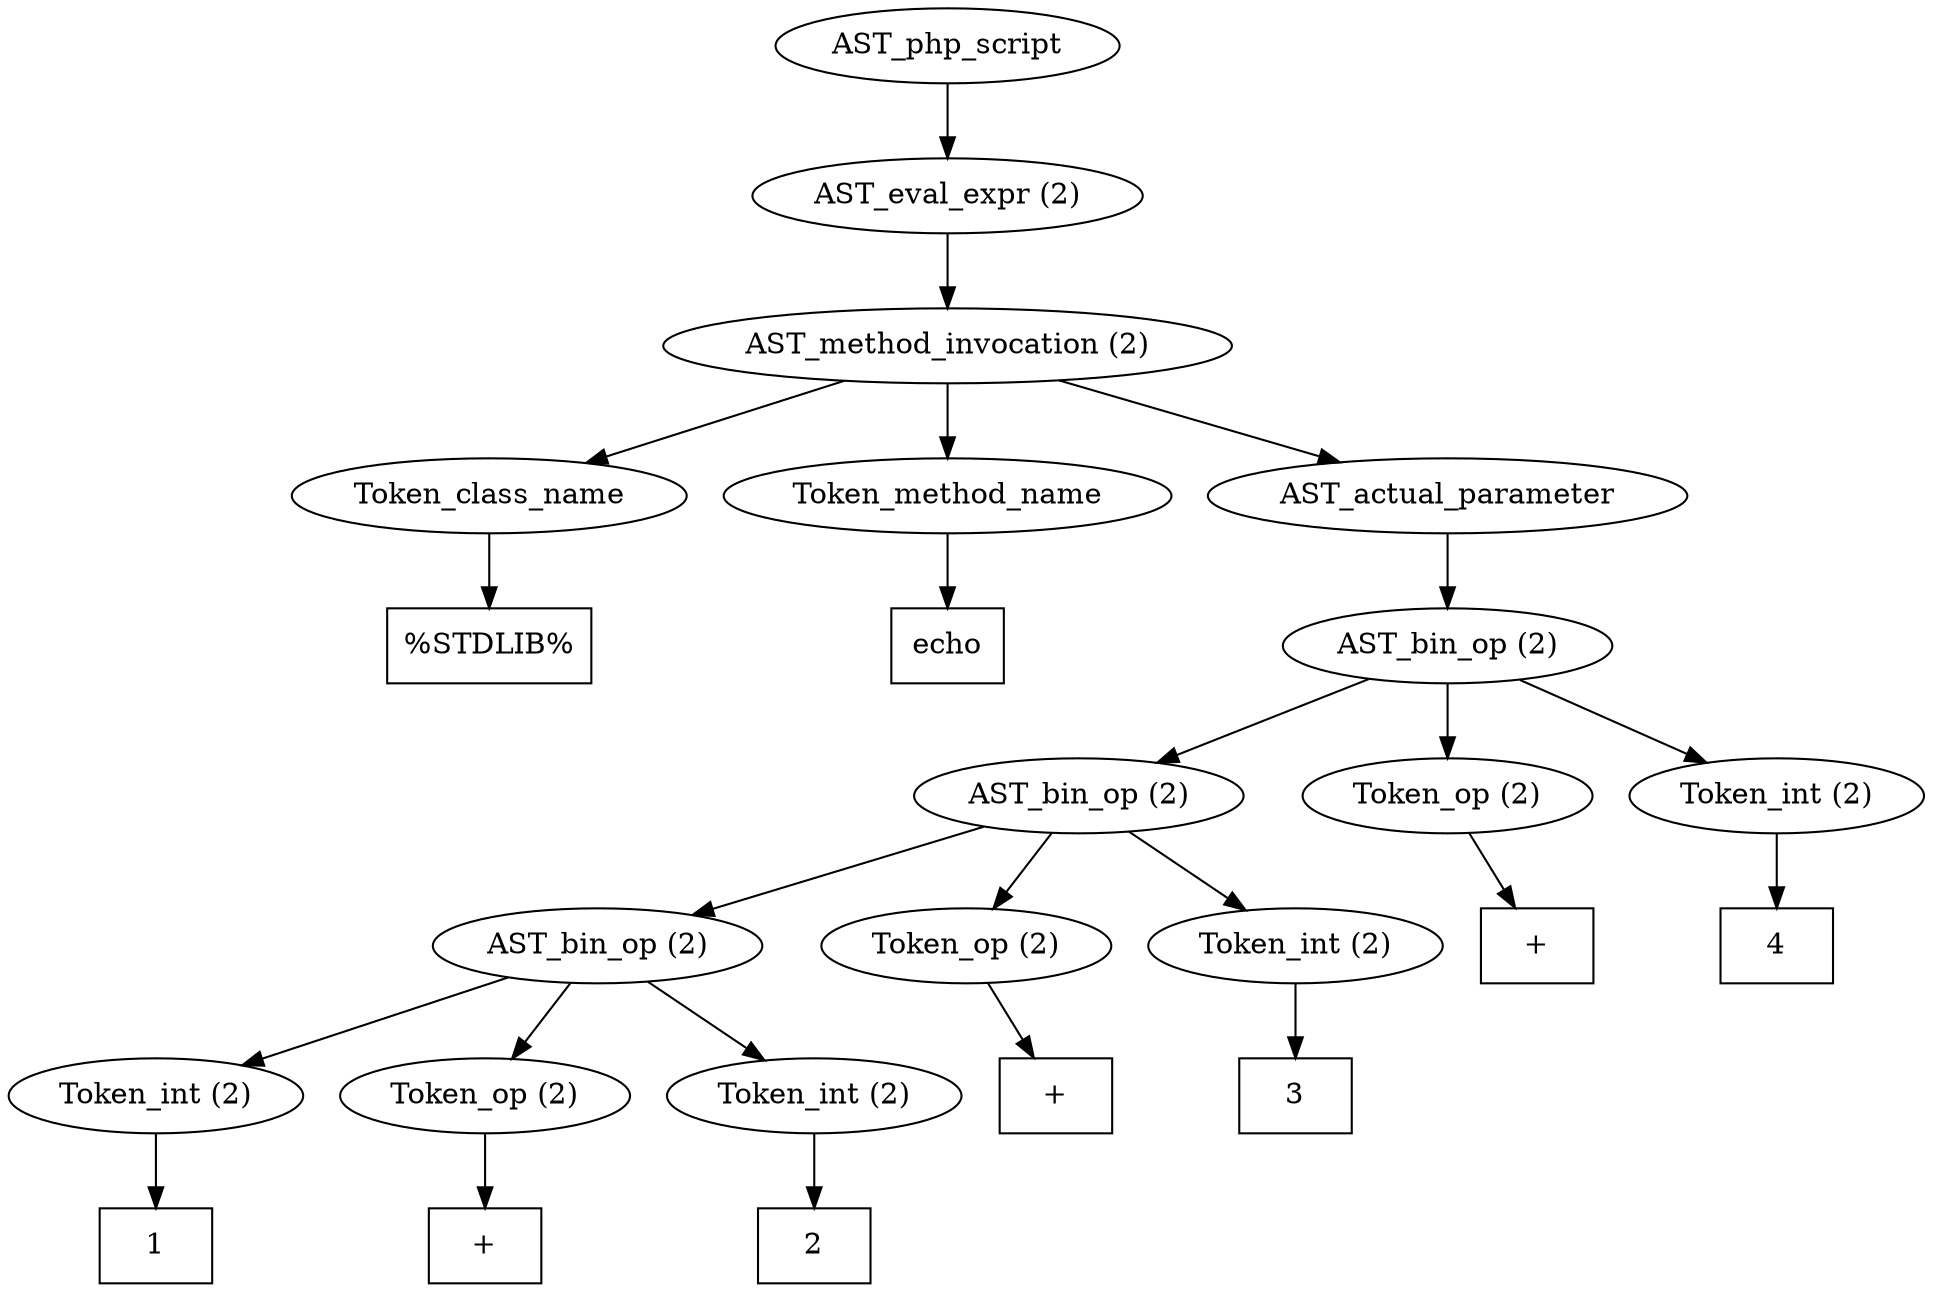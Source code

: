 /*
 * AST in dot format generated by phc -- the PHP compiler
 */

digraph AST {
node_0 [label="AST_php_script"];
node_1 [label="AST_eval_expr (2)"];
node_2 [label="AST_method_invocation (2)"];
node_3 [label="Token_class_name"];
node_4 [label="%STDLIB%", shape=box]
node_3 -> node_4;
node_5 [label="Token_method_name"];
node_6 [label="echo", shape=box]
node_5 -> node_6;
node_7 [label="AST_actual_parameter"];
node_8 [label="AST_bin_op (2)"];
node_9 [label="AST_bin_op (2)"];
node_10 [label="AST_bin_op (2)"];
node_11 [label="Token_int (2)"];
node_12 [label="1", shape=box]
node_11 -> node_12;
node_13 [label="Token_op (2)"];
node_14 [label="+", shape=box]
node_13 -> node_14;
node_15 [label="Token_int (2)"];
node_16 [label="2", shape=box]
node_15 -> node_16;
node_10 -> node_15;
node_10 -> node_13;
node_10 -> node_11;
node_17 [label="Token_op (2)"];
node_18 [label="+", shape=box]
node_17 -> node_18;
node_19 [label="Token_int (2)"];
node_20 [label="3", shape=box]
node_19 -> node_20;
node_9 -> node_19;
node_9 -> node_17;
node_9 -> node_10;
node_21 [label="Token_op (2)"];
node_22 [label="+", shape=box]
node_21 -> node_22;
node_23 [label="Token_int (2)"];
node_24 [label="4", shape=box]
node_23 -> node_24;
node_8 -> node_23;
node_8 -> node_21;
node_8 -> node_9;
node_7 -> node_8;
node_2 -> node_7;
node_2 -> node_5;
node_2 -> node_3;
node_1 -> node_2;
node_0 -> node_1;
}
